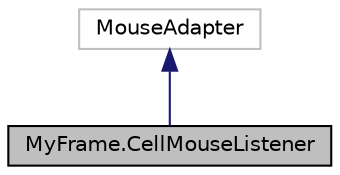 digraph "MyFrame.CellMouseListener"
{
 // LATEX_PDF_SIZE
  edge [fontname="Helvetica",fontsize="10",labelfontname="Helvetica",labelfontsize="10"];
  node [fontname="Helvetica",fontsize="10",shape=record];
  Node1 [label="MyFrame.CellMouseListener",height=0.2,width=0.4,color="black", fillcolor="grey75", style="filled", fontcolor="black",tooltip="Prywatna klasa obsługująca kliknięcia myszy na panelach."];
  Node2 -> Node1 [dir="back",color="midnightblue",fontsize="10",style="solid",fontname="Helvetica"];
  Node2 [label="MouseAdapter",height=0.2,width=0.4,color="grey75", fillcolor="white", style="filled",tooltip=" "];
}
